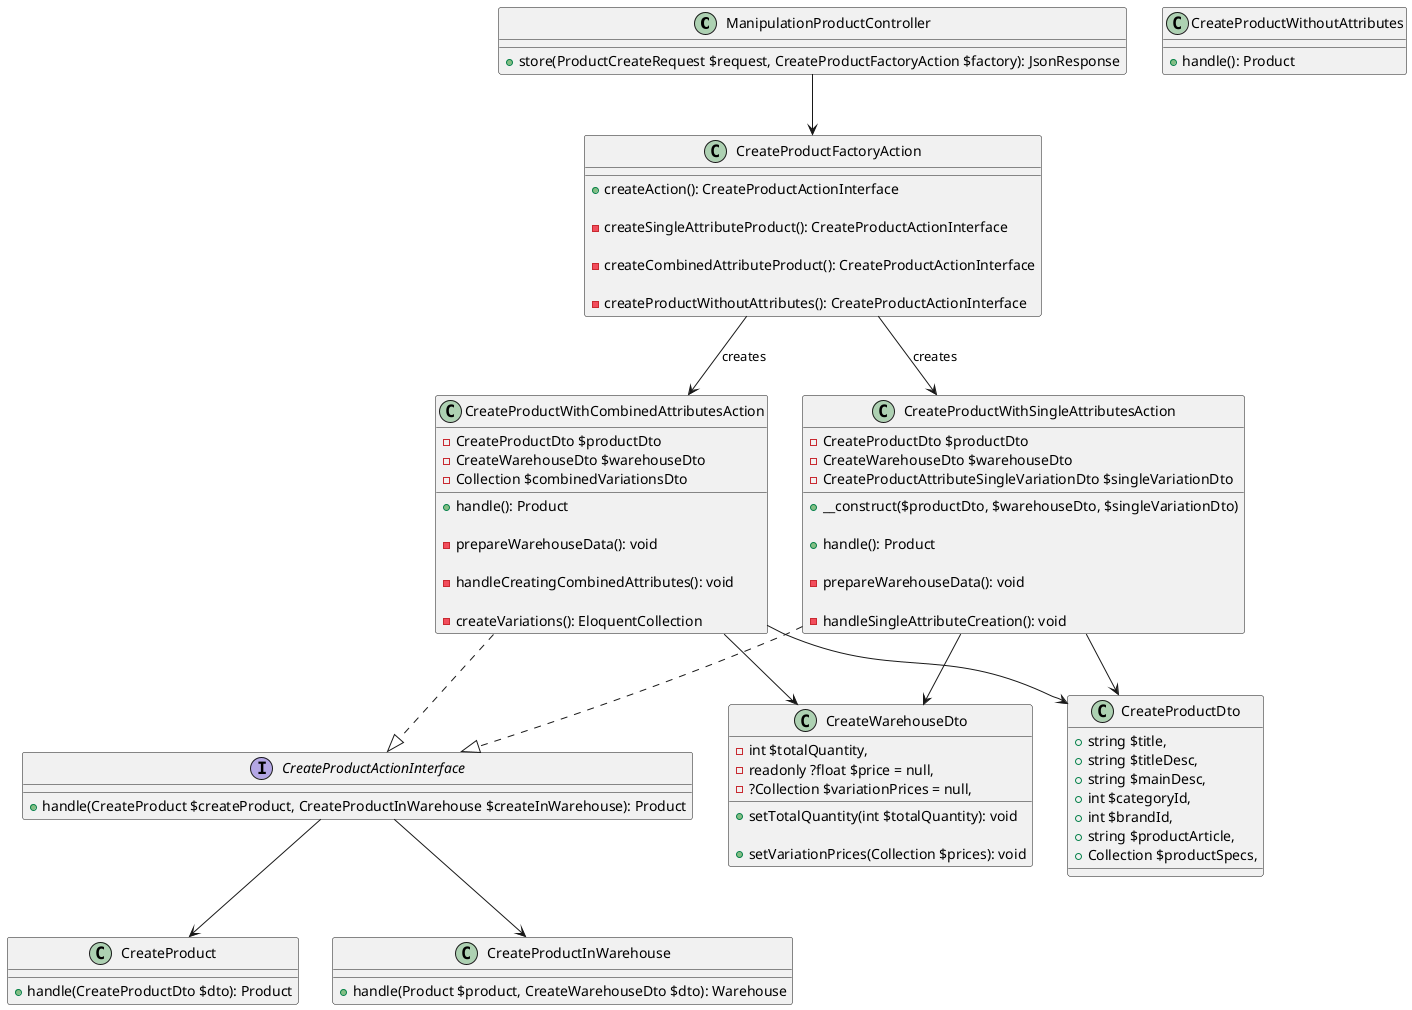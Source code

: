 @startuml

class ManipulationProductController {
    + store(ProductCreateRequest $request, CreateProductFactoryAction $factory): JsonResponse
}

class CreateProductFactoryAction {
    + createAction(): CreateProductActionInterface

    - createSingleAttributeProduct(): CreateProductActionInterface

    - createCombinedAttributeProduct(): CreateProductActionInterface

    - createProductWithoutAttributes(): CreateProductActionInterface
}

interface CreateProductActionInterface {
    + handle(CreateProduct $createProduct, CreateProductInWarehouse $createInWarehouse): Product
}

class CreateProduct {
    + handle(CreateProductDto $dto): Product
}

class CreateProductInWarehouse {
    + handle(Product $product, CreateWarehouseDto $dto): Warehouse
}

class CreateProductDto {
    + string $title,
    + string $titleDesc,
    + string $mainDesc,
    + int $categoryId,
    + int $brandId,
    + string $productArticle,
    + Collection $productSpecs,
}

class CreateWarehouseDto {
    - int $totalQuantity,
    - readonly ?float $price = null,
    - ?Collection $variationPrices = null,

    + setTotalQuantity(int $totalQuantity): void

    + setVariationPrices(Collection $prices): void
}

class CreateProductWithSingleAttributesAction {
    - CreateProductDto $productDto
    - CreateWarehouseDto $warehouseDto
    - CreateProductAttributeSingleVariationDto $singleVariationDto

    + __construct($productDto, $warehouseDto, $singleVariationDto)

    + handle(): Product

    - prepareWarehouseData(): void

    - handleSingleAttributeCreation(): void
}

class CreateProductWithCombinedAttributesAction {
    - CreateProductDto $productDto
    - CreateWarehouseDto $warehouseDto
    - Collection $combinedVariationsDto

    + handle(): Product

    - prepareWarehouseData(): void

    - handleCreatingCombinedAttributes(): void

    - createVariations(): EloquentCollection
}

class CreateProductWithoutAttributes {
    + handle(): Product
}

ManipulationProductController --> CreateProductFactoryAction
CreateProductFactoryAction --> CreateProductWithSingleAttributesAction : creates
CreateProductFactoryAction --> CreateProductWithCombinedAttributesAction : creates

CreateProductWithSingleAttributesAction ..|> CreateProductActionInterface
CreateProductWithCombinedAttributesAction ..|> CreateProductActionInterface

CreateProductActionInterface --> CreateProduct
CreateProductActionInterface --> CreateProductInWarehouse

CreateProductWithSingleAttributesAction --> CreateProductDto
CreateProductWithSingleAttributesAction --> CreateWarehouseDto

CreateProductWithCombinedAttributesAction --> CreateProductDto
CreateProductWithCombinedAttributesAction --> CreateWarehouseDto
@enduml